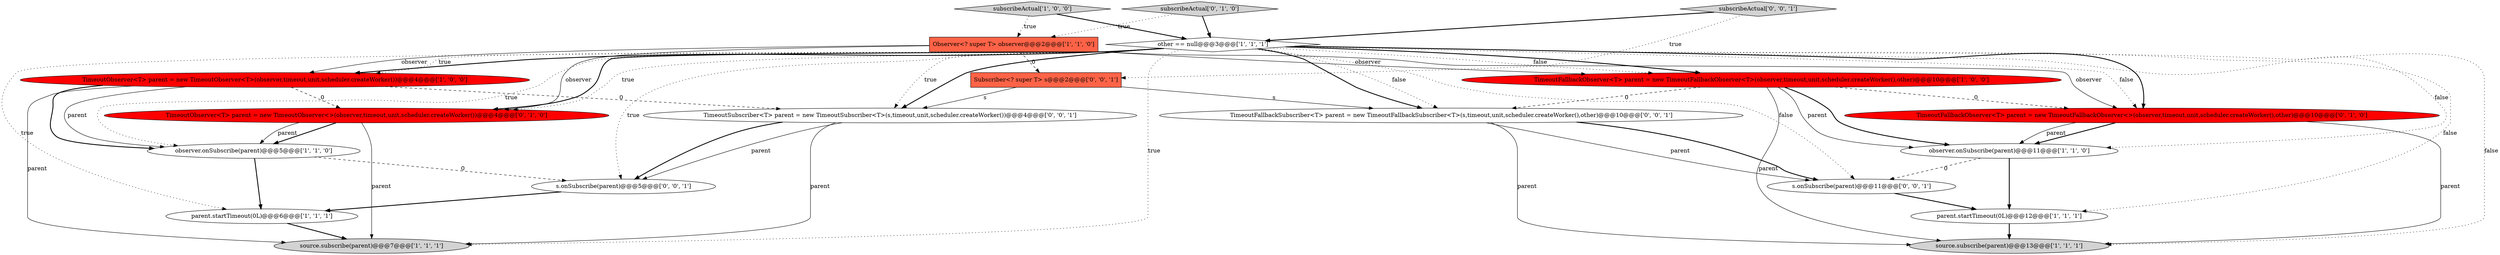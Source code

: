 digraph {
15 [style = filled, label = "s.onSubscribe(parent)@@@11@@@['0', '0', '1']", fillcolor = white, shape = ellipse image = "AAA0AAABBB3BBB"];
16 [style = filled, label = "subscribeActual['0', '0', '1']", fillcolor = lightgray, shape = diamond image = "AAA0AAABBB3BBB"];
17 [style = filled, label = "Subscriber<? super T> s@@@2@@@['0', '0', '1']", fillcolor = tomato, shape = box image = "AAA0AAABBB3BBB"];
1 [style = filled, label = "TimeoutFallbackObserver<T> parent = new TimeoutFallbackObserver<T>(observer,timeout,unit,scheduler.createWorker(),other)@@@10@@@['1', '0', '0']", fillcolor = red, shape = ellipse image = "AAA1AAABBB1BBB"];
5 [style = filled, label = "parent.startTimeout(0L)@@@12@@@['1', '1', '1']", fillcolor = white, shape = ellipse image = "AAA0AAABBB1BBB"];
9 [style = filled, label = "other == null@@@3@@@['1', '1', '1']", fillcolor = white, shape = diamond image = "AAA0AAABBB1BBB"];
18 [style = filled, label = "s.onSubscribe(parent)@@@5@@@['0', '0', '1']", fillcolor = white, shape = ellipse image = "AAA0AAABBB3BBB"];
2 [style = filled, label = "source.subscribe(parent)@@@7@@@['1', '1', '1']", fillcolor = lightgray, shape = ellipse image = "AAA0AAABBB1BBB"];
4 [style = filled, label = "observer.onSubscribe(parent)@@@5@@@['1', '1', '0']", fillcolor = white, shape = ellipse image = "AAA0AAABBB1BBB"];
8 [style = filled, label = "subscribeActual['1', '0', '0']", fillcolor = lightgray, shape = diamond image = "AAA0AAABBB1BBB"];
12 [style = filled, label = "subscribeActual['0', '1', '0']", fillcolor = lightgray, shape = diamond image = "AAA0AAABBB2BBB"];
14 [style = filled, label = "TimeoutSubscriber<T> parent = new TimeoutSubscriber<T>(s,timeout,unit,scheduler.createWorker())@@@4@@@['0', '0', '1']", fillcolor = white, shape = ellipse image = "AAA0AAABBB3BBB"];
0 [style = filled, label = "parent.startTimeout(0L)@@@6@@@['1', '1', '1']", fillcolor = white, shape = ellipse image = "AAA0AAABBB1BBB"];
7 [style = filled, label = "TimeoutObserver<T> parent = new TimeoutObserver<T>(observer,timeout,unit,scheduler.createWorker())@@@4@@@['1', '0', '0']", fillcolor = red, shape = ellipse image = "AAA1AAABBB1BBB"];
19 [style = filled, label = "TimeoutFallbackSubscriber<T> parent = new TimeoutFallbackSubscriber<T>(s,timeout,unit,scheduler.createWorker(),other)@@@10@@@['0', '0', '1']", fillcolor = white, shape = ellipse image = "AAA0AAABBB3BBB"];
13 [style = filled, label = "TimeoutFallbackObserver<T> parent = new TimeoutFallbackObserver<>(observer,timeout,unit,scheduler.createWorker(),other)@@@10@@@['0', '1', '0']", fillcolor = red, shape = ellipse image = "AAA1AAABBB2BBB"];
10 [style = filled, label = "observer.onSubscribe(parent)@@@11@@@['1', '1', '0']", fillcolor = white, shape = ellipse image = "AAA0AAABBB1BBB"];
6 [style = filled, label = "source.subscribe(parent)@@@13@@@['1', '1', '1']", fillcolor = lightgray, shape = ellipse image = "AAA0AAABBB1BBB"];
11 [style = filled, label = "TimeoutObserver<T> parent = new TimeoutObserver<>(observer,timeout,unit,scheduler.createWorker())@@@4@@@['0', '1', '0']", fillcolor = red, shape = ellipse image = "AAA1AAABBB2BBB"];
3 [style = filled, label = "Observer<? super T> observer@@@2@@@['1', '1', '0']", fillcolor = tomato, shape = box image = "AAA0AAABBB1BBB"];
10->15 [style = dashed, label="0"];
9->15 [style = dotted, label="false"];
13->10 [style = bold, label=""];
12->3 [style = dotted, label="true"];
4->18 [style = dashed, label="0"];
9->0 [style = dotted, label="true"];
13->10 [style = solid, label="parent"];
3->17 [style = dashed, label="0"];
9->11 [style = bold, label=""];
3->13 [style = solid, label="observer"];
19->15 [style = solid, label="parent"];
7->14 [style = dashed, label="0"];
3->1 [style = solid, label="observer"];
9->11 [style = dotted, label="true"];
17->14 [style = solid, label="s"];
16->17 [style = dotted, label="true"];
0->2 [style = bold, label=""];
11->4 [style = bold, label=""];
1->19 [style = dashed, label="0"];
7->11 [style = dashed, label="0"];
11->2 [style = solid, label="parent"];
14->2 [style = solid, label="parent"];
7->4 [style = bold, label=""];
1->6 [style = solid, label="parent"];
9->13 [style = dotted, label="false"];
9->7 [style = bold, label=""];
12->9 [style = bold, label=""];
11->4 [style = solid, label="parent"];
8->3 [style = dotted, label="true"];
9->14 [style = dotted, label="true"];
15->5 [style = bold, label=""];
4->0 [style = bold, label=""];
1->13 [style = dashed, label="0"];
17->19 [style = solid, label="s"];
9->19 [style = dotted, label="false"];
7->2 [style = solid, label="parent"];
13->6 [style = solid, label="parent"];
10->5 [style = bold, label=""];
5->6 [style = bold, label=""];
19->6 [style = solid, label="parent"];
9->2 [style = dotted, label="true"];
9->6 [style = dotted, label="false"];
9->5 [style = dotted, label="false"];
8->9 [style = bold, label=""];
9->14 [style = bold, label=""];
9->4 [style = dotted, label="true"];
9->18 [style = dotted, label="true"];
9->13 [style = bold, label=""];
9->19 [style = bold, label=""];
14->18 [style = bold, label=""];
3->11 [style = solid, label="observer"];
3->7 [style = solid, label="observer"];
9->7 [style = dotted, label="true"];
9->1 [style = bold, label=""];
19->15 [style = bold, label=""];
1->10 [style = solid, label="parent"];
7->4 [style = solid, label="parent"];
1->10 [style = bold, label=""];
9->10 [style = dotted, label="false"];
18->0 [style = bold, label=""];
16->9 [style = bold, label=""];
14->18 [style = solid, label="parent"];
9->1 [style = dotted, label="false"];
}
